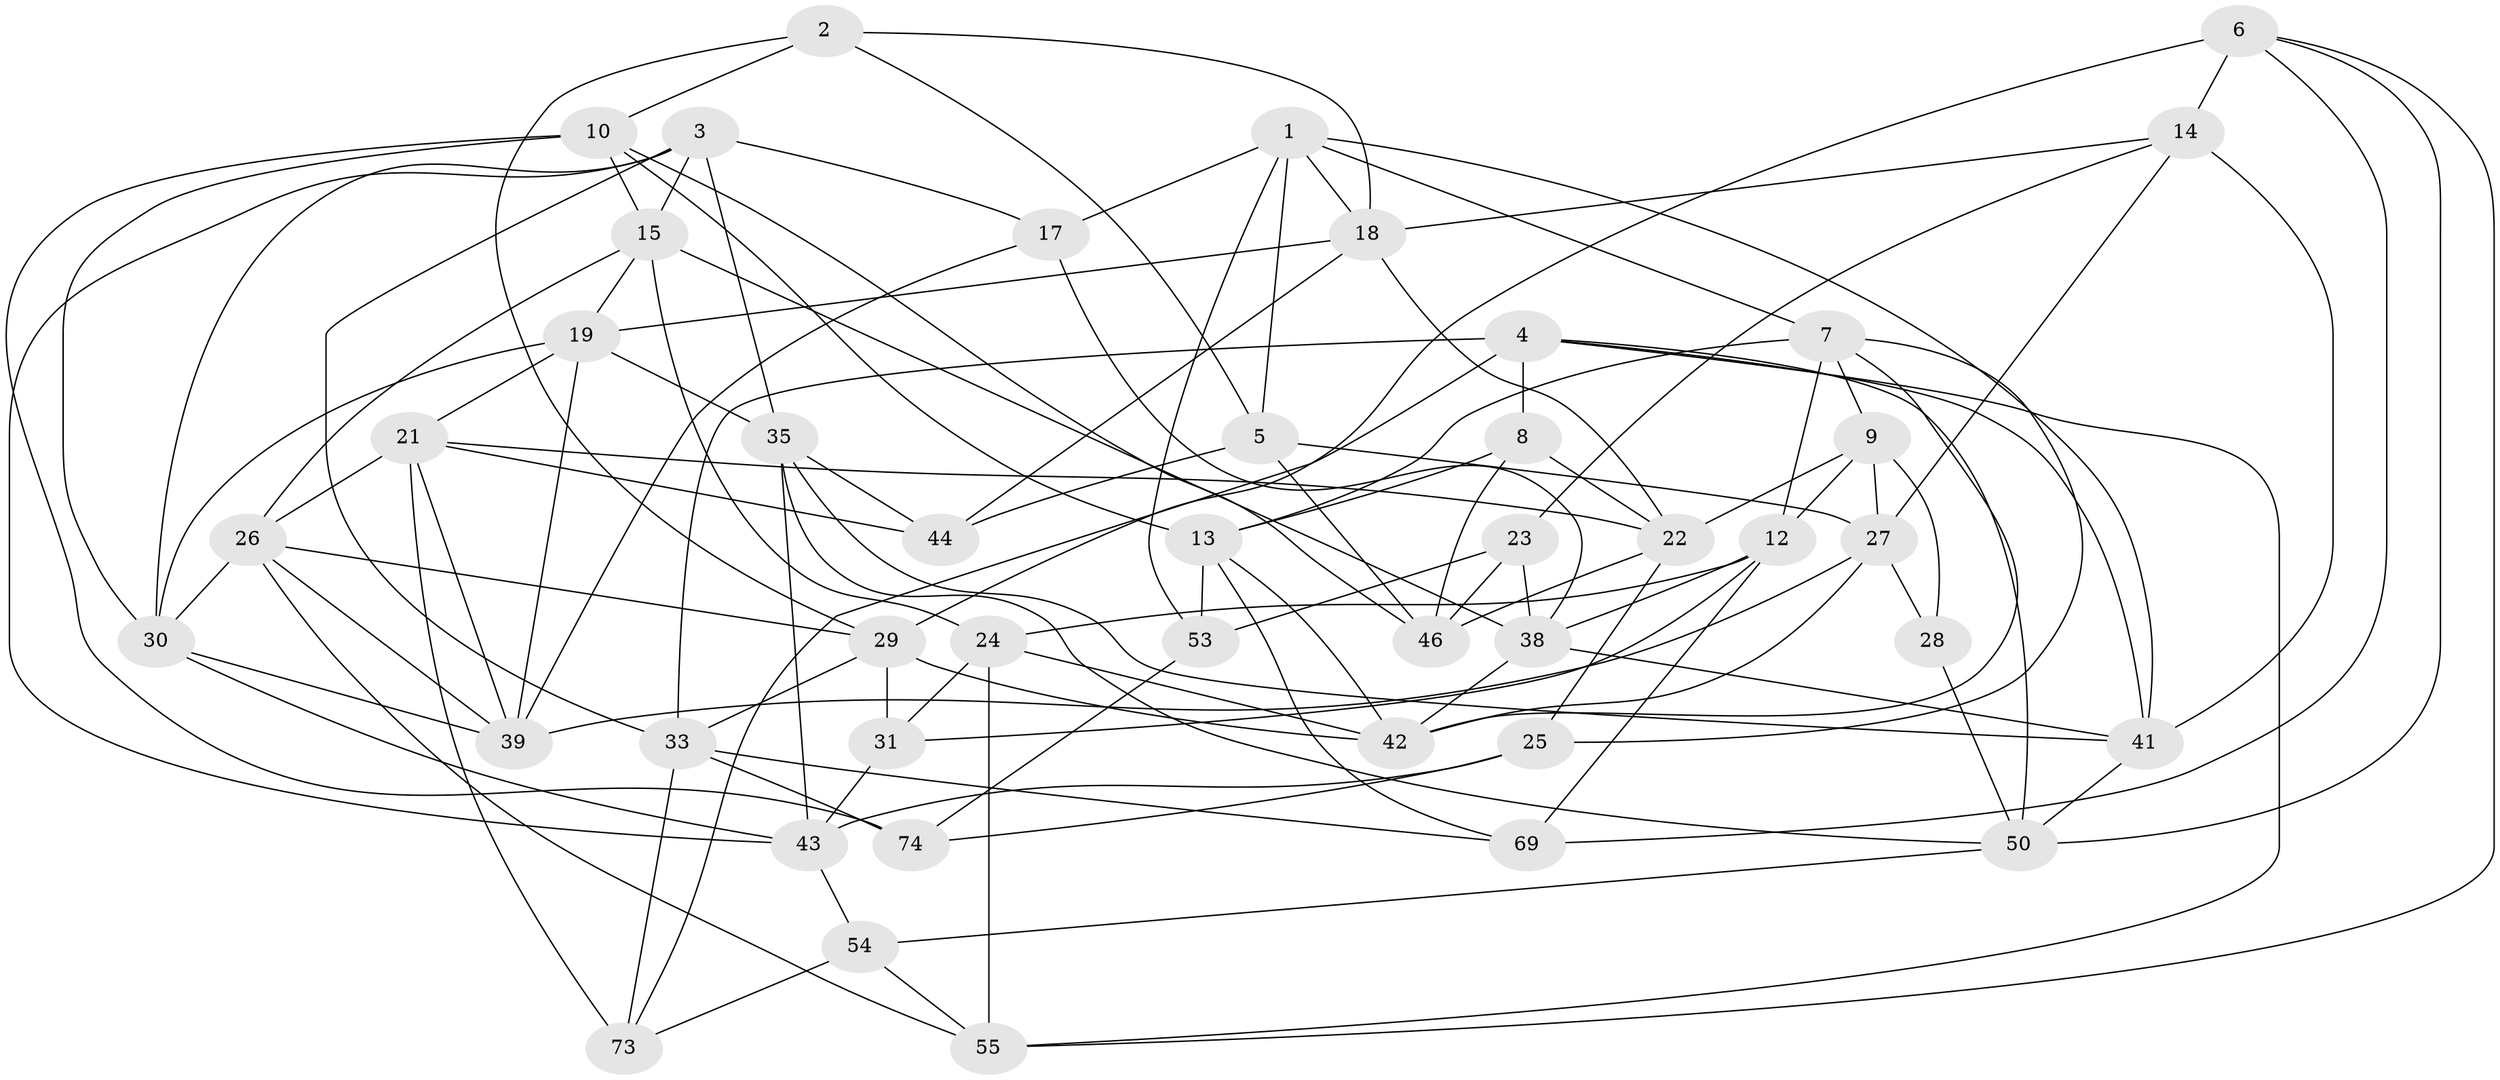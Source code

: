 // original degree distribution, {4: 1.0}
// Generated by graph-tools (version 1.1) at 2025/42/03/06/25 10:42:16]
// undirected, 44 vertices, 115 edges
graph export_dot {
graph [start="1"]
  node [color=gray90,style=filled];
  1 [super="+47"];
  2;
  3 [super="+34"];
  4 [super="+65"];
  5 [super="+64"];
  6 [super="+20"];
  7 [super="+16"];
  8;
  9 [super="+11"];
  10 [super="+45"];
  12 [super="+57"];
  13 [super="+48"];
  14 [super="+59"];
  15 [super="+66"];
  17;
  18 [super="+63"];
  19 [super="+40"];
  21 [super="+36"];
  22 [super="+71"];
  23;
  24 [super="+67"];
  25;
  26 [super="+60"];
  27 [super="+51"];
  28;
  29 [super="+75"];
  30 [super="+32"];
  31;
  33 [super="+52"];
  35 [super="+37"];
  38 [super="+56"];
  39 [super="+49"];
  41 [super="+70"];
  42 [super="+61"];
  43 [super="+68"];
  44;
  46 [super="+72"];
  50 [super="+62"];
  53;
  54;
  55 [super="+58"];
  69;
  73;
  74;
  1 -- 17;
  1 -- 53;
  1 -- 5;
  1 -- 41;
  1 -- 18;
  1 -- 7;
  2 -- 5;
  2 -- 18;
  2 -- 29;
  2 -- 10;
  3 -- 35;
  3 -- 15;
  3 -- 43;
  3 -- 17;
  3 -- 30;
  3 -- 33;
  4 -- 73;
  4 -- 33;
  4 -- 41;
  4 -- 8;
  4 -- 50;
  4 -- 55;
  5 -- 46 [weight=2];
  5 -- 44;
  5 -- 27;
  6 -- 14 [weight=2];
  6 -- 55;
  6 -- 69;
  6 -- 29;
  6 -- 50;
  7 -- 9;
  7 -- 25;
  7 -- 42;
  7 -- 12;
  7 -- 13;
  8 -- 46;
  8 -- 13;
  8 -- 22;
  9 -- 28 [weight=2];
  9 -- 27;
  9 -- 12;
  9 -- 22;
  10 -- 74;
  10 -- 46;
  10 -- 30;
  10 -- 13;
  10 -- 15;
  12 -- 31;
  12 -- 24;
  12 -- 69;
  12 -- 38;
  13 -- 69;
  13 -- 53;
  13 -- 42;
  14 -- 23;
  14 -- 18;
  14 -- 41;
  14 -- 27;
  15 -- 38;
  15 -- 24;
  15 -- 19;
  15 -- 26;
  17 -- 39;
  17 -- 38;
  18 -- 19;
  18 -- 44;
  18 -- 22;
  19 -- 30;
  19 -- 35;
  19 -- 21;
  19 -- 39;
  21 -- 44;
  21 -- 73;
  21 -- 26;
  21 -- 22;
  21 -- 39;
  22 -- 46;
  22 -- 25;
  23 -- 53;
  23 -- 46;
  23 -- 38;
  24 -- 31;
  24 -- 55 [weight=2];
  24 -- 42;
  25 -- 74;
  25 -- 43;
  26 -- 39;
  26 -- 55;
  26 -- 30;
  26 -- 29;
  27 -- 28;
  27 -- 42;
  27 -- 39;
  28 -- 50;
  29 -- 33;
  29 -- 42;
  29 -- 31;
  30 -- 39;
  30 -- 43;
  31 -- 43;
  33 -- 74;
  33 -- 73;
  33 -- 69;
  35 -- 44;
  35 -- 43;
  35 -- 41;
  35 -- 50;
  38 -- 41;
  38 -- 42;
  41 -- 50;
  43 -- 54;
  50 -- 54;
  53 -- 74;
  54 -- 73;
  54 -- 55;
}
